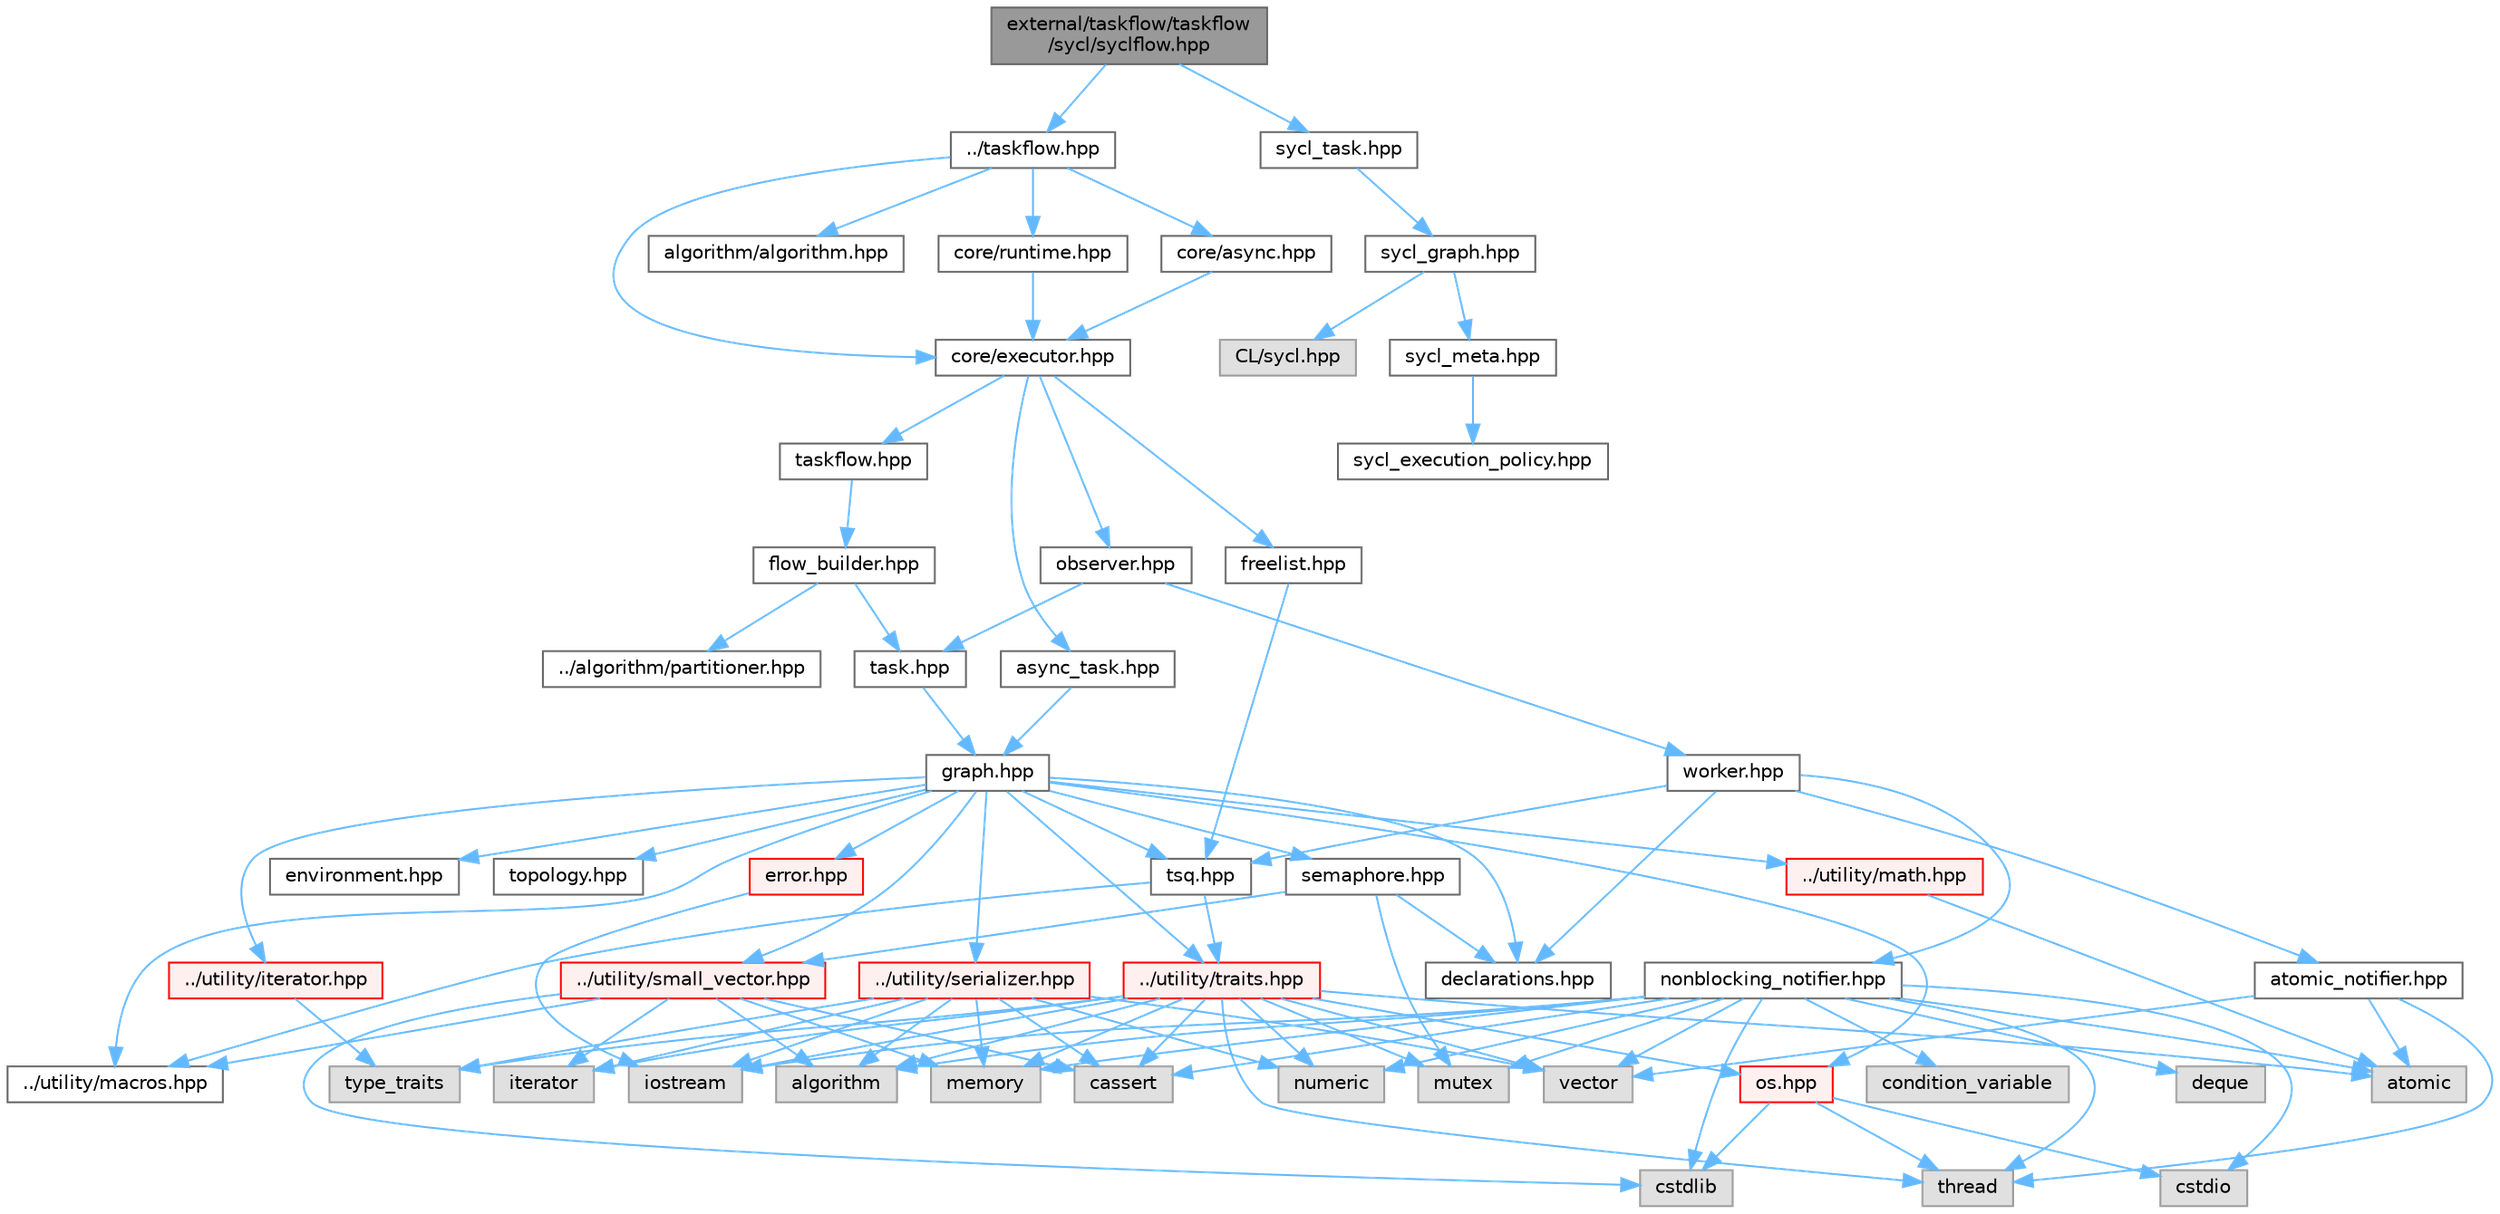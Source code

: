 digraph "external/taskflow/taskflow/sycl/syclflow.hpp"
{
 // LATEX_PDF_SIZE
  bgcolor="transparent";
  edge [fontname=Helvetica,fontsize=10,labelfontname=Helvetica,labelfontsize=10];
  node [fontname=Helvetica,fontsize=10,shape=box,height=0.2,width=0.4];
  Node1 [id="Node000001",label="external/taskflow/taskflow\l/sycl/syclflow.hpp",height=0.2,width=0.4,color="gray40", fillcolor="grey60", style="filled", fontcolor="black",tooltip="main syclFlow include file"];
  Node1 -> Node2 [id="edge1_Node000001_Node000002",color="steelblue1",style="solid",tooltip=" "];
  Node2 [id="Node000002",label="../taskflow.hpp",height=0.2,width=0.4,color="grey40", fillcolor="white", style="filled",URL="$taskflow_8hpp.html",tooltip="main taskflow include file"];
  Node2 -> Node3 [id="edge2_Node000002_Node000003",color="steelblue1",style="solid",tooltip=" "];
  Node3 [id="Node000003",label="core/executor.hpp",height=0.2,width=0.4,color="grey40", fillcolor="white", style="filled",URL="$executor_8hpp.html",tooltip="executor include file"];
  Node3 -> Node4 [id="edge3_Node000003_Node000004",color="steelblue1",style="solid",tooltip=" "];
  Node4 [id="Node000004",label="observer.hpp",height=0.2,width=0.4,color="grey40", fillcolor="white", style="filled",URL="$observer_8hpp.html",tooltip="observer include file"];
  Node4 -> Node5 [id="edge4_Node000004_Node000005",color="steelblue1",style="solid",tooltip=" "];
  Node5 [id="Node000005",label="task.hpp",height=0.2,width=0.4,color="grey40", fillcolor="white", style="filled",URL="$task_8hpp.html",tooltip="task include file"];
  Node5 -> Node6 [id="edge5_Node000005_Node000006",color="steelblue1",style="solid",tooltip=" "];
  Node6 [id="Node000006",label="graph.hpp",height=0.2,width=0.4,color="grey40", fillcolor="white", style="filled",URL="$taskflow_2core_2graph_8hpp.html",tooltip="graph include file"];
  Node6 -> Node7 [id="edge6_Node000006_Node000007",color="steelblue1",style="solid",tooltip=" "];
  Node7 [id="Node000007",label="../utility/macros.hpp",height=0.2,width=0.4,color="grey40", fillcolor="white", style="filled",URL="$macros_8hpp.html",tooltip=" "];
  Node6 -> Node8 [id="edge7_Node000006_Node000008",color="steelblue1",style="solid",tooltip=" "];
  Node8 [id="Node000008",label="../utility/traits.hpp",height=0.2,width=0.4,color="red", fillcolor="#FFF0F0", style="filled",URL="$taskflow_2utility_2traits_8hpp.html",tooltip=" "];
  Node8 -> Node9 [id="edge8_Node000008_Node000009",color="steelblue1",style="solid",tooltip=" "];
  Node9 [id="Node000009",label="type_traits",height=0.2,width=0.4,color="grey60", fillcolor="#E0E0E0", style="filled",tooltip=" "];
  Node8 -> Node10 [id="edge9_Node000008_Node000010",color="steelblue1",style="solid",tooltip=" "];
  Node10 [id="Node000010",label="iterator",height=0.2,width=0.4,color="grey60", fillcolor="#E0E0E0", style="filled",tooltip=" "];
  Node8 -> Node11 [id="edge10_Node000008_Node000011",color="steelblue1",style="solid",tooltip=" "];
  Node11 [id="Node000011",label="iostream",height=0.2,width=0.4,color="grey60", fillcolor="#E0E0E0", style="filled",tooltip=" "];
  Node8 -> Node13 [id="edge11_Node000008_Node000013",color="steelblue1",style="solid",tooltip=" "];
  Node13 [id="Node000013",label="mutex",height=0.2,width=0.4,color="grey60", fillcolor="#E0E0E0", style="filled",tooltip=" "];
  Node8 -> Node16 [id="edge12_Node000008_Node000016",color="steelblue1",style="solid",tooltip=" "];
  Node16 [id="Node000016",label="vector",height=0.2,width=0.4,color="grey60", fillcolor="#E0E0E0", style="filled",tooltip=" "];
  Node8 -> Node17 [id="edge13_Node000008_Node000017",color="steelblue1",style="solid",tooltip=" "];
  Node17 [id="Node000017",label="algorithm",height=0.2,width=0.4,color="grey60", fillcolor="#E0E0E0", style="filled",tooltip=" "];
  Node8 -> Node18 [id="edge14_Node000008_Node000018",color="steelblue1",style="solid",tooltip=" "];
  Node18 [id="Node000018",label="memory",height=0.2,width=0.4,color="grey60", fillcolor="#E0E0E0", style="filled",tooltip=" "];
  Node8 -> Node19 [id="edge15_Node000008_Node000019",color="steelblue1",style="solid",tooltip=" "];
  Node19 [id="Node000019",label="atomic",height=0.2,width=0.4,color="grey60", fillcolor="#E0E0E0", style="filled",tooltip=" "];
  Node8 -> Node20 [id="edge16_Node000008_Node000020",color="steelblue1",style="solid",tooltip=" "];
  Node20 [id="Node000020",label="thread",height=0.2,width=0.4,color="grey60", fillcolor="#E0E0E0", style="filled",tooltip=" "];
  Node8 -> Node27 [id="edge17_Node000008_Node000027",color="steelblue1",style="solid",tooltip=" "];
  Node27 [id="Node000027",label="numeric",height=0.2,width=0.4,color="grey60", fillcolor="#E0E0E0", style="filled",tooltip=" "];
  Node8 -> Node30 [id="edge18_Node000008_Node000030",color="steelblue1",style="solid",tooltip=" "];
  Node30 [id="Node000030",label="cassert",height=0.2,width=0.4,color="grey60", fillcolor="#E0E0E0", style="filled",tooltip=" "];
  Node8 -> Node36 [id="edge19_Node000008_Node000036",color="steelblue1",style="solid",tooltip=" "];
  Node36 [id="Node000036",label="os.hpp",height=0.2,width=0.4,color="red", fillcolor="#FFF0F0", style="filled",URL="$os_8hpp.html",tooltip=" "];
  Node36 -> Node37 [id="edge20_Node000036_Node000037",color="steelblue1",style="solid",tooltip=" "];
  Node37 [id="Node000037",label="cstdlib",height=0.2,width=0.4,color="grey60", fillcolor="#E0E0E0", style="filled",tooltip=" "];
  Node36 -> Node38 [id="edge21_Node000036_Node000038",color="steelblue1",style="solid",tooltip=" "];
  Node38 [id="Node000038",label="cstdio",height=0.2,width=0.4,color="grey60", fillcolor="#E0E0E0", style="filled",tooltip=" "];
  Node36 -> Node20 [id="edge22_Node000036_Node000020",color="steelblue1",style="solid",tooltip=" "];
  Node6 -> Node39 [id="edge23_Node000006_Node000039",color="steelblue1",style="solid",tooltip=" "];
  Node39 [id="Node000039",label="../utility/iterator.hpp",height=0.2,width=0.4,color="red", fillcolor="#FFF0F0", style="filled",URL="$iterator_8hpp.html",tooltip=" "];
  Node39 -> Node9 [id="edge24_Node000039_Node000009",color="steelblue1",style="solid",tooltip=" "];
  Node6 -> Node36 [id="edge25_Node000006_Node000036",color="steelblue1",style="solid",tooltip=" "];
  Node6 -> Node41 [id="edge26_Node000006_Node000041",color="steelblue1",style="solid",tooltip=" "];
  Node41 [id="Node000041",label="../utility/math.hpp",height=0.2,width=0.4,color="red", fillcolor="#FFF0F0", style="filled",URL="$math_8hpp.html",tooltip=" "];
  Node41 -> Node19 [id="edge27_Node000041_Node000019",color="steelblue1",style="solid",tooltip=" "];
  Node6 -> Node43 [id="edge28_Node000006_Node000043",color="steelblue1",style="solid",tooltip=" "];
  Node43 [id="Node000043",label="../utility/small_vector.hpp",height=0.2,width=0.4,color="red", fillcolor="#FFF0F0", style="filled",URL="$small__vector_8hpp.html",tooltip="small vector include file"];
  Node43 -> Node7 [id="edge29_Node000043_Node000007",color="steelblue1",style="solid",tooltip=" "];
  Node43 -> Node17 [id="edge30_Node000043_Node000017",color="steelblue1",style="solid",tooltip=" "];
  Node43 -> Node30 [id="edge31_Node000043_Node000030",color="steelblue1",style="solid",tooltip=" "];
  Node43 -> Node37 [id="edge32_Node000043_Node000037",color="steelblue1",style="solid",tooltip=" "];
  Node43 -> Node10 [id="edge33_Node000043_Node000010",color="steelblue1",style="solid",tooltip=" "];
  Node43 -> Node18 [id="edge34_Node000043_Node000018",color="steelblue1",style="solid",tooltip=" "];
  Node6 -> Node46 [id="edge35_Node000006_Node000046",color="steelblue1",style="solid",tooltip=" "];
  Node46 [id="Node000046",label="../utility/serializer.hpp",height=0.2,width=0.4,color="red", fillcolor="#FFF0F0", style="filled",URL="$taskflow_2utility_2serializer_8hpp.html",tooltip=" "];
  Node46 -> Node9 [id="edge36_Node000046_Node000009",color="steelblue1",style="solid",tooltip=" "];
  Node46 -> Node10 [id="edge37_Node000046_Node000010",color="steelblue1",style="solid",tooltip=" "];
  Node46 -> Node11 [id="edge38_Node000046_Node000011",color="steelblue1",style="solid",tooltip=" "];
  Node46 -> Node16 [id="edge39_Node000046_Node000016",color="steelblue1",style="solid",tooltip=" "];
  Node46 -> Node17 [id="edge40_Node000046_Node000017",color="steelblue1",style="solid",tooltip=" "];
  Node46 -> Node18 [id="edge41_Node000046_Node000018",color="steelblue1",style="solid",tooltip=" "];
  Node46 -> Node27 [id="edge42_Node000046_Node000027",color="steelblue1",style="solid",tooltip=" "];
  Node46 -> Node30 [id="edge43_Node000046_Node000030",color="steelblue1",style="solid",tooltip=" "];
  Node6 -> Node50 [id="edge44_Node000006_Node000050",color="steelblue1",style="solid",tooltip=" "];
  Node50 [id="Node000050",label="error.hpp",height=0.2,width=0.4,color="red", fillcolor="#FFF0F0", style="filled",URL="$error_8hpp.html",tooltip=" "];
  Node50 -> Node11 [id="edge45_Node000050_Node000011",color="steelblue1",style="solid",tooltip=" "];
  Node6 -> Node53 [id="edge46_Node000006_Node000053",color="steelblue1",style="solid",tooltip=" "];
  Node53 [id="Node000053",label="declarations.hpp",height=0.2,width=0.4,color="grey40", fillcolor="white", style="filled",URL="$declarations_8hpp.html",tooltip=" "];
  Node6 -> Node54 [id="edge47_Node000006_Node000054",color="steelblue1",style="solid",tooltip=" "];
  Node54 [id="Node000054",label="semaphore.hpp",height=0.2,width=0.4,color="grey40", fillcolor="white", style="filled",URL="$semaphore_8hpp.html",tooltip="semaphore include file"];
  Node54 -> Node13 [id="edge48_Node000054_Node000013",color="steelblue1",style="solid",tooltip=" "];
  Node54 -> Node53 [id="edge49_Node000054_Node000053",color="steelblue1",style="solid",tooltip=" "];
  Node54 -> Node43 [id="edge50_Node000054_Node000043",color="steelblue1",style="solid",tooltip=" "];
  Node6 -> Node55 [id="edge51_Node000006_Node000055",color="steelblue1",style="solid",tooltip=" "];
  Node55 [id="Node000055",label="environment.hpp",height=0.2,width=0.4,color="grey40", fillcolor="white", style="filled",URL="$environment_8hpp.html",tooltip=" "];
  Node6 -> Node56 [id="edge52_Node000006_Node000056",color="steelblue1",style="solid",tooltip=" "];
  Node56 [id="Node000056",label="topology.hpp",height=0.2,width=0.4,color="grey40", fillcolor="white", style="filled",URL="$topology_8hpp.html",tooltip=" "];
  Node6 -> Node57 [id="edge53_Node000006_Node000057",color="steelblue1",style="solid",tooltip=" "];
  Node57 [id="Node000057",label="tsq.hpp",height=0.2,width=0.4,color="grey40", fillcolor="white", style="filled",URL="$tsq_8hpp.html",tooltip="task queue include file"];
  Node57 -> Node7 [id="edge54_Node000057_Node000007",color="steelblue1",style="solid",tooltip=" "];
  Node57 -> Node8 [id="edge55_Node000057_Node000008",color="steelblue1",style="solid",tooltip=" "];
  Node4 -> Node58 [id="edge56_Node000004_Node000058",color="steelblue1",style="solid",tooltip=" "];
  Node58 [id="Node000058",label="worker.hpp",height=0.2,width=0.4,color="grey40", fillcolor="white", style="filled",URL="$worker_8hpp.html",tooltip="worker include file"];
  Node58 -> Node53 [id="edge57_Node000058_Node000053",color="steelblue1",style="solid",tooltip=" "];
  Node58 -> Node57 [id="edge58_Node000058_Node000057",color="steelblue1",style="solid",tooltip=" "];
  Node58 -> Node59 [id="edge59_Node000058_Node000059",color="steelblue1",style="solid",tooltip=" "];
  Node59 [id="Node000059",label="atomic_notifier.hpp",height=0.2,width=0.4,color="grey40", fillcolor="white", style="filled",URL="$atomic__notifier_8hpp.html",tooltip=" "];
  Node59 -> Node19 [id="edge60_Node000059_Node000019",color="steelblue1",style="solid",tooltip=" "];
  Node59 -> Node20 [id="edge61_Node000059_Node000020",color="steelblue1",style="solid",tooltip=" "];
  Node59 -> Node16 [id="edge62_Node000059_Node000016",color="steelblue1",style="solid",tooltip=" "];
  Node58 -> Node60 [id="edge63_Node000058_Node000060",color="steelblue1",style="solid",tooltip=" "];
  Node60 [id="Node000060",label="nonblocking_notifier.hpp",height=0.2,width=0.4,color="grey40", fillcolor="white", style="filled",URL="$nonblocking__notifier_8hpp.html",tooltip=" "];
  Node60 -> Node11 [id="edge64_Node000060_Node000011",color="steelblue1",style="solid",tooltip=" "];
  Node60 -> Node16 [id="edge65_Node000060_Node000016",color="steelblue1",style="solid",tooltip=" "];
  Node60 -> Node37 [id="edge66_Node000060_Node000037",color="steelblue1",style="solid",tooltip=" "];
  Node60 -> Node38 [id="edge67_Node000060_Node000038",color="steelblue1",style="solid",tooltip=" "];
  Node60 -> Node19 [id="edge68_Node000060_Node000019",color="steelblue1",style="solid",tooltip=" "];
  Node60 -> Node18 [id="edge69_Node000060_Node000018",color="steelblue1",style="solid",tooltip=" "];
  Node60 -> Node61 [id="edge70_Node000060_Node000061",color="steelblue1",style="solid",tooltip=" "];
  Node61 [id="Node000061",label="deque",height=0.2,width=0.4,color="grey60", fillcolor="#E0E0E0", style="filled",tooltip=" "];
  Node60 -> Node13 [id="edge71_Node000060_Node000013",color="steelblue1",style="solid",tooltip=" "];
  Node60 -> Node62 [id="edge72_Node000060_Node000062",color="steelblue1",style="solid",tooltip=" "];
  Node62 [id="Node000062",label="condition_variable",height=0.2,width=0.4,color="grey60", fillcolor="#E0E0E0", style="filled",tooltip=" "];
  Node60 -> Node20 [id="edge73_Node000060_Node000020",color="steelblue1",style="solid",tooltip=" "];
  Node60 -> Node17 [id="edge74_Node000060_Node000017",color="steelblue1",style="solid",tooltip=" "];
  Node60 -> Node27 [id="edge75_Node000060_Node000027",color="steelblue1",style="solid",tooltip=" "];
  Node60 -> Node30 [id="edge76_Node000060_Node000030",color="steelblue1",style="solid",tooltip=" "];
  Node3 -> Node63 [id="edge77_Node000003_Node000063",color="steelblue1",style="solid",tooltip=" "];
  Node63 [id="Node000063",label="taskflow.hpp",height=0.2,width=0.4,color="grey40", fillcolor="white", style="filled",URL="$core_2taskflow_8hpp.html",tooltip="taskflow include file"];
  Node63 -> Node64 [id="edge78_Node000063_Node000064",color="steelblue1",style="solid",tooltip=" "];
  Node64 [id="Node000064",label="flow_builder.hpp",height=0.2,width=0.4,color="grey40", fillcolor="white", style="filled",URL="$flow__builder_8hpp.html",tooltip="flow builder include file"];
  Node64 -> Node5 [id="edge79_Node000064_Node000005",color="steelblue1",style="solid",tooltip=" "];
  Node64 -> Node65 [id="edge80_Node000064_Node000065",color="steelblue1",style="solid",tooltip=" "];
  Node65 [id="Node000065",label="../algorithm/partitioner.hpp",height=0.2,width=0.4,color="grey40", fillcolor="white", style="filled",URL="$partitioner_8hpp.html",tooltip="partitioner include file"];
  Node3 -> Node66 [id="edge81_Node000003_Node000066",color="steelblue1",style="solid",tooltip=" "];
  Node66 [id="Node000066",label="async_task.hpp",height=0.2,width=0.4,color="grey40", fillcolor="white", style="filled",URL="$taskflow_2core_2async__task_8hpp.html",tooltip="asynchronous task include file"];
  Node66 -> Node6 [id="edge82_Node000066_Node000006",color="steelblue1",style="solid",tooltip=" "];
  Node3 -> Node67 [id="edge83_Node000003_Node000067",color="steelblue1",style="solid",tooltip=" "];
  Node67 [id="Node000067",label="freelist.hpp",height=0.2,width=0.4,color="grey40", fillcolor="white", style="filled",URL="$freelist_8hpp.html",tooltip=" "];
  Node67 -> Node57 [id="edge84_Node000067_Node000057",color="steelblue1",style="solid",tooltip=" "];
  Node2 -> Node68 [id="edge85_Node000002_Node000068",color="steelblue1",style="solid",tooltip=" "];
  Node68 [id="Node000068",label="core/runtime.hpp",height=0.2,width=0.4,color="grey40", fillcolor="white", style="filled",URL="$runtime_8hpp.html",tooltip=" "];
  Node68 -> Node3 [id="edge86_Node000068_Node000003",color="steelblue1",style="solid",tooltip=" "];
  Node2 -> Node69 [id="edge87_Node000002_Node000069",color="steelblue1",style="solid",tooltip=" "];
  Node69 [id="Node000069",label="core/async.hpp",height=0.2,width=0.4,color="grey40", fillcolor="white", style="filled",URL="$async_8hpp.html",tooltip=" "];
  Node69 -> Node3 [id="edge88_Node000069_Node000003",color="steelblue1",style="solid",tooltip=" "];
  Node2 -> Node70 [id="edge89_Node000002_Node000070",color="steelblue1",style="solid",tooltip=" "];
  Node70 [id="Node000070",label="algorithm/algorithm.hpp",height=0.2,width=0.4,color="grey40", fillcolor="white", style="filled",URL="$algorithm_8hpp.html",tooltip=" "];
  Node1 -> Node71 [id="edge90_Node000001_Node000071",color="steelblue1",style="solid",tooltip=" "];
  Node71 [id="Node000071",label="sycl_task.hpp",height=0.2,width=0.4,color="grey40", fillcolor="white", style="filled",URL="$sycl__task_8hpp.html",tooltip="syclTask include file"];
  Node71 -> Node72 [id="edge91_Node000071_Node000072",color="steelblue1",style="solid",tooltip=" "];
  Node72 [id="Node000072",label="sycl_graph.hpp",height=0.2,width=0.4,color="grey40", fillcolor="white", style="filled",URL="$sycl__graph_8hpp.html",tooltip=" "];
  Node72 -> Node73 [id="edge92_Node000072_Node000073",color="steelblue1",style="solid",tooltip=" "];
  Node73 [id="Node000073",label="CL/sycl.hpp",height=0.2,width=0.4,color="grey60", fillcolor="#E0E0E0", style="filled",tooltip=" "];
  Node72 -> Node74 [id="edge93_Node000072_Node000074",color="steelblue1",style="solid",tooltip=" "];
  Node74 [id="Node000074",label="sycl_meta.hpp",height=0.2,width=0.4,color="grey40", fillcolor="white", style="filled",URL="$sycl__meta_8hpp.html",tooltip=" "];
  Node74 -> Node75 [id="edge94_Node000074_Node000075",color="steelblue1",style="solid",tooltip=" "];
  Node75 [id="Node000075",label="sycl_execution_policy.hpp",height=0.2,width=0.4,color="grey40", fillcolor="white", style="filled",URL="$sycl__execution__policy_8hpp.html",tooltip="SYCL execution policy include file"];
}
